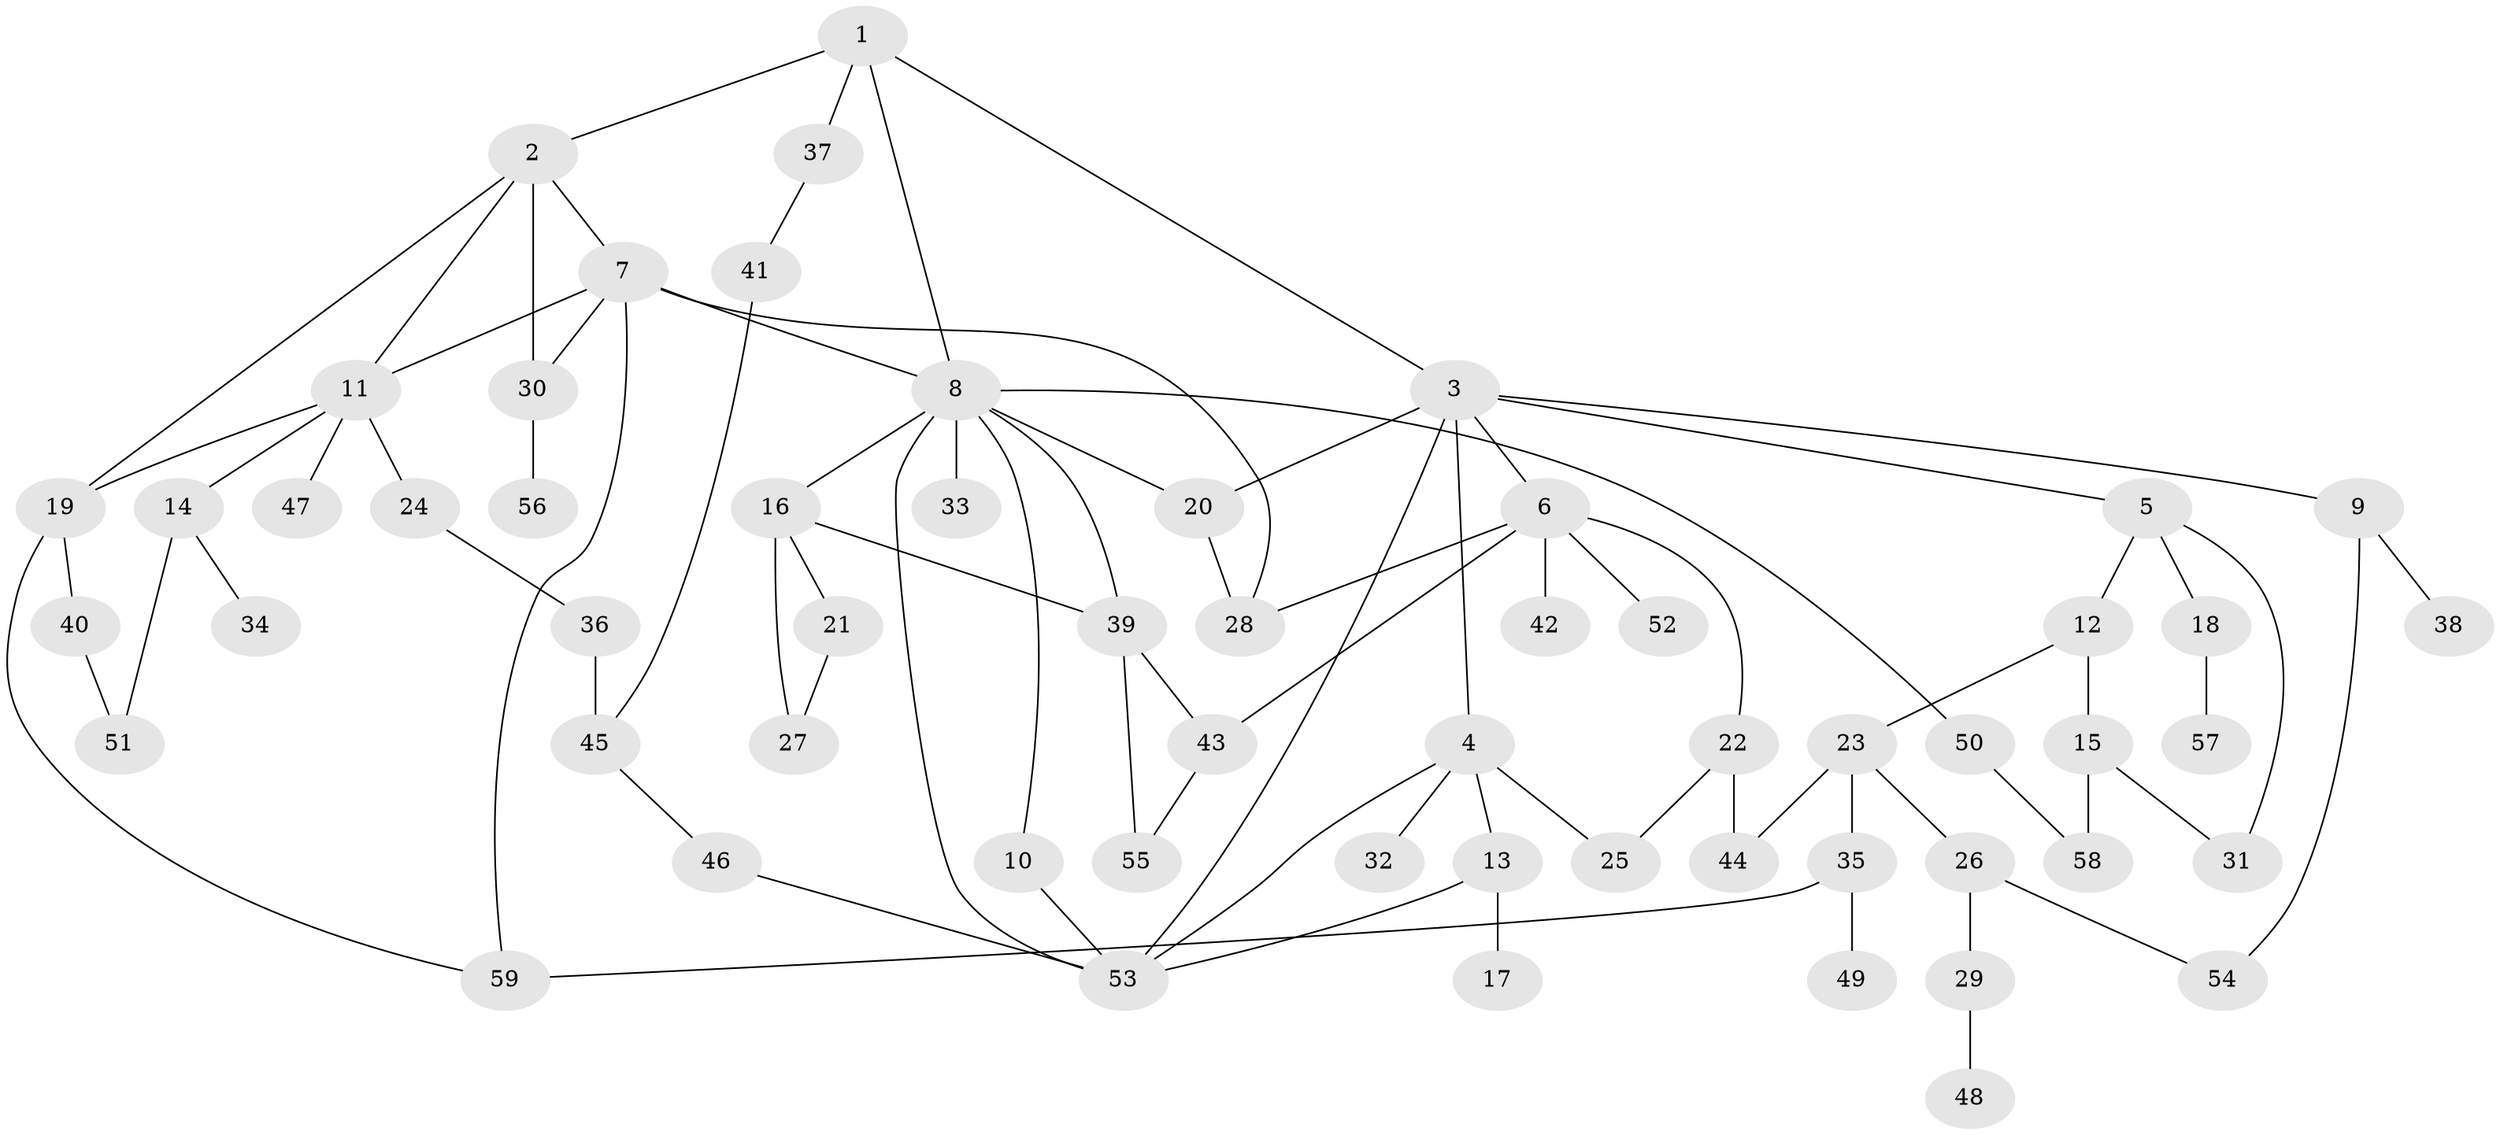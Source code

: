 // original degree distribution, {5: 0.06837606837606838, 6: 0.02564102564102564, 7: 0.017094017094017096, 4: 0.06837606837606838, 3: 0.21367521367521367, 2: 0.3247863247863248, 1: 0.28205128205128205}
// Generated by graph-tools (version 1.1) at 2025/34/03/09/25 02:34:06]
// undirected, 59 vertices, 83 edges
graph export_dot {
graph [start="1"]
  node [color=gray90,style=filled];
  1;
  2;
  3;
  4;
  5;
  6;
  7;
  8;
  9;
  10;
  11;
  12;
  13;
  14;
  15;
  16;
  17;
  18;
  19;
  20;
  21;
  22;
  23;
  24;
  25;
  26;
  27;
  28;
  29;
  30;
  31;
  32;
  33;
  34;
  35;
  36;
  37;
  38;
  39;
  40;
  41;
  42;
  43;
  44;
  45;
  46;
  47;
  48;
  49;
  50;
  51;
  52;
  53;
  54;
  55;
  56;
  57;
  58;
  59;
  1 -- 2 [weight=1.0];
  1 -- 3 [weight=1.0];
  1 -- 8 [weight=1.0];
  1 -- 37 [weight=1.0];
  2 -- 7 [weight=1.0];
  2 -- 11 [weight=1.0];
  2 -- 19 [weight=1.0];
  2 -- 30 [weight=1.0];
  3 -- 4 [weight=1.0];
  3 -- 5 [weight=1.0];
  3 -- 6 [weight=1.0];
  3 -- 9 [weight=1.0];
  3 -- 20 [weight=1.0];
  3 -- 53 [weight=1.0];
  4 -- 13 [weight=2.0];
  4 -- 25 [weight=1.0];
  4 -- 32 [weight=1.0];
  4 -- 53 [weight=1.0];
  5 -- 12 [weight=1.0];
  5 -- 18 [weight=1.0];
  5 -- 31 [weight=1.0];
  6 -- 22 [weight=1.0];
  6 -- 28 [weight=1.0];
  6 -- 42 [weight=1.0];
  6 -- 43 [weight=1.0];
  6 -- 52 [weight=1.0];
  7 -- 8 [weight=1.0];
  7 -- 11 [weight=1.0];
  7 -- 28 [weight=1.0];
  7 -- 30 [weight=1.0];
  7 -- 59 [weight=1.0];
  8 -- 10 [weight=1.0];
  8 -- 16 [weight=1.0];
  8 -- 20 [weight=1.0];
  8 -- 33 [weight=1.0];
  8 -- 39 [weight=1.0];
  8 -- 50 [weight=1.0];
  8 -- 53 [weight=1.0];
  9 -- 38 [weight=1.0];
  9 -- 54 [weight=1.0];
  10 -- 53 [weight=2.0];
  11 -- 14 [weight=1.0];
  11 -- 19 [weight=1.0];
  11 -- 24 [weight=1.0];
  11 -- 47 [weight=1.0];
  12 -- 15 [weight=1.0];
  12 -- 23 [weight=1.0];
  13 -- 17 [weight=1.0];
  13 -- 53 [weight=2.0];
  14 -- 34 [weight=1.0];
  14 -- 51 [weight=1.0];
  15 -- 31 [weight=1.0];
  15 -- 58 [weight=1.0];
  16 -- 21 [weight=2.0];
  16 -- 27 [weight=1.0];
  16 -- 39 [weight=1.0];
  18 -- 57 [weight=1.0];
  19 -- 40 [weight=2.0];
  19 -- 59 [weight=1.0];
  20 -- 28 [weight=1.0];
  21 -- 27 [weight=1.0];
  22 -- 25 [weight=1.0];
  22 -- 44 [weight=2.0];
  23 -- 26 [weight=1.0];
  23 -- 35 [weight=1.0];
  23 -- 44 [weight=1.0];
  24 -- 36 [weight=1.0];
  26 -- 29 [weight=1.0];
  26 -- 54 [weight=1.0];
  29 -- 48 [weight=1.0];
  30 -- 56 [weight=1.0];
  35 -- 49 [weight=1.0];
  35 -- 59 [weight=1.0];
  36 -- 45 [weight=3.0];
  37 -- 41 [weight=1.0];
  39 -- 43 [weight=1.0];
  39 -- 55 [weight=1.0];
  40 -- 51 [weight=1.0];
  41 -- 45 [weight=1.0];
  43 -- 55 [weight=1.0];
  45 -- 46 [weight=1.0];
  46 -- 53 [weight=1.0];
  50 -- 58 [weight=1.0];
}
